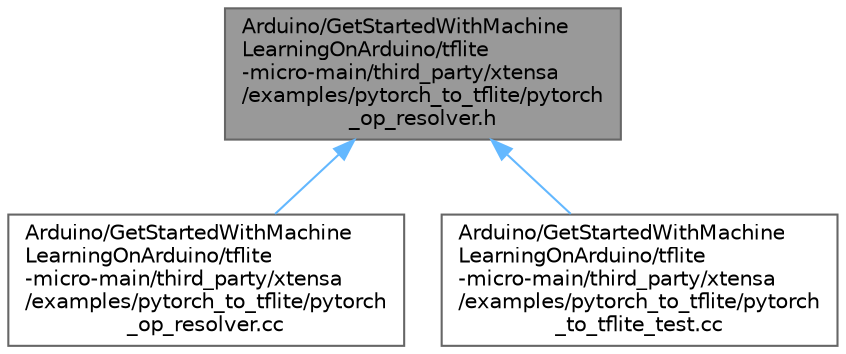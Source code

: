 digraph "Arduino/GetStartedWithMachineLearningOnArduino/tflite-micro-main/third_party/xtensa/examples/pytorch_to_tflite/pytorch_op_resolver.h"
{
 // LATEX_PDF_SIZE
  bgcolor="transparent";
  edge [fontname=Helvetica,fontsize=10,labelfontname=Helvetica,labelfontsize=10];
  node [fontname=Helvetica,fontsize=10,shape=box,height=0.2,width=0.4];
  Node1 [id="Node000001",label="Arduino/GetStartedWithMachine\lLearningOnArduino/tflite\l-micro-main/third_party/xtensa\l/examples/pytorch_to_tflite/pytorch\l_op_resolver.h",height=0.2,width=0.4,color="gray40", fillcolor="grey60", style="filled", fontcolor="black",tooltip=" "];
  Node1 -> Node2 [id="edge1_Node000001_Node000002",dir="back",color="steelblue1",style="solid",tooltip=" "];
  Node2 [id="Node000002",label="Arduino/GetStartedWithMachine\lLearningOnArduino/tflite\l-micro-main/third_party/xtensa\l/examples/pytorch_to_tflite/pytorch\l_op_resolver.cc",height=0.2,width=0.4,color="grey40", fillcolor="white", style="filled",URL="$pytorch__op__resolver_8cc.html",tooltip=" "];
  Node1 -> Node3 [id="edge2_Node000001_Node000003",dir="back",color="steelblue1",style="solid",tooltip=" "];
  Node3 [id="Node000003",label="Arduino/GetStartedWithMachine\lLearningOnArduino/tflite\l-micro-main/third_party/xtensa\l/examples/pytorch_to_tflite/pytorch\l_to_tflite_test.cc",height=0.2,width=0.4,color="grey40", fillcolor="white", style="filled",URL="$pytorch__to__tflite__test_8cc.html",tooltip=" "];
}
